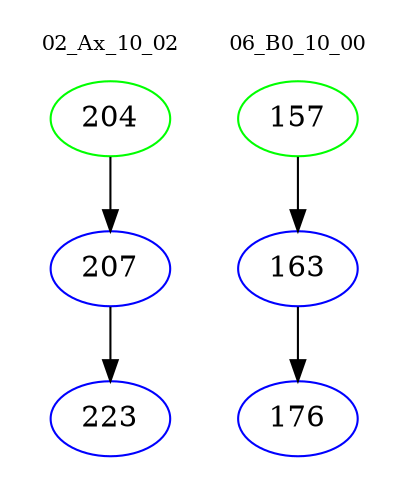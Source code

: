 digraph{
subgraph cluster_0 {
color = white
label = "02_Ax_10_02";
fontsize=10;
T0_204 [label="204", color="green"]
T0_204 -> T0_207 [color="black"]
T0_207 [label="207", color="blue"]
T0_207 -> T0_223 [color="black"]
T0_223 [label="223", color="blue"]
}
subgraph cluster_1 {
color = white
label = "06_B0_10_00";
fontsize=10;
T1_157 [label="157", color="green"]
T1_157 -> T1_163 [color="black"]
T1_163 [label="163", color="blue"]
T1_163 -> T1_176 [color="black"]
T1_176 [label="176", color="blue"]
}
}
